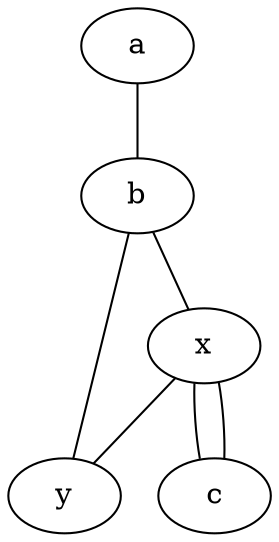 graph test2 {
       a -- b -- {x y};
       x -- c [w=10.0];
       x -- c [w=10.0];
       x -- y [w=5.0,len=3];
}

